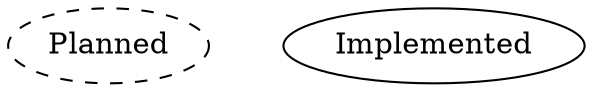 digraph Legend {
  rankdir=LR;

  Planned                [style="dashed"];
  Planned -> Implemented [style="invis" ];
  Implemented;
}
